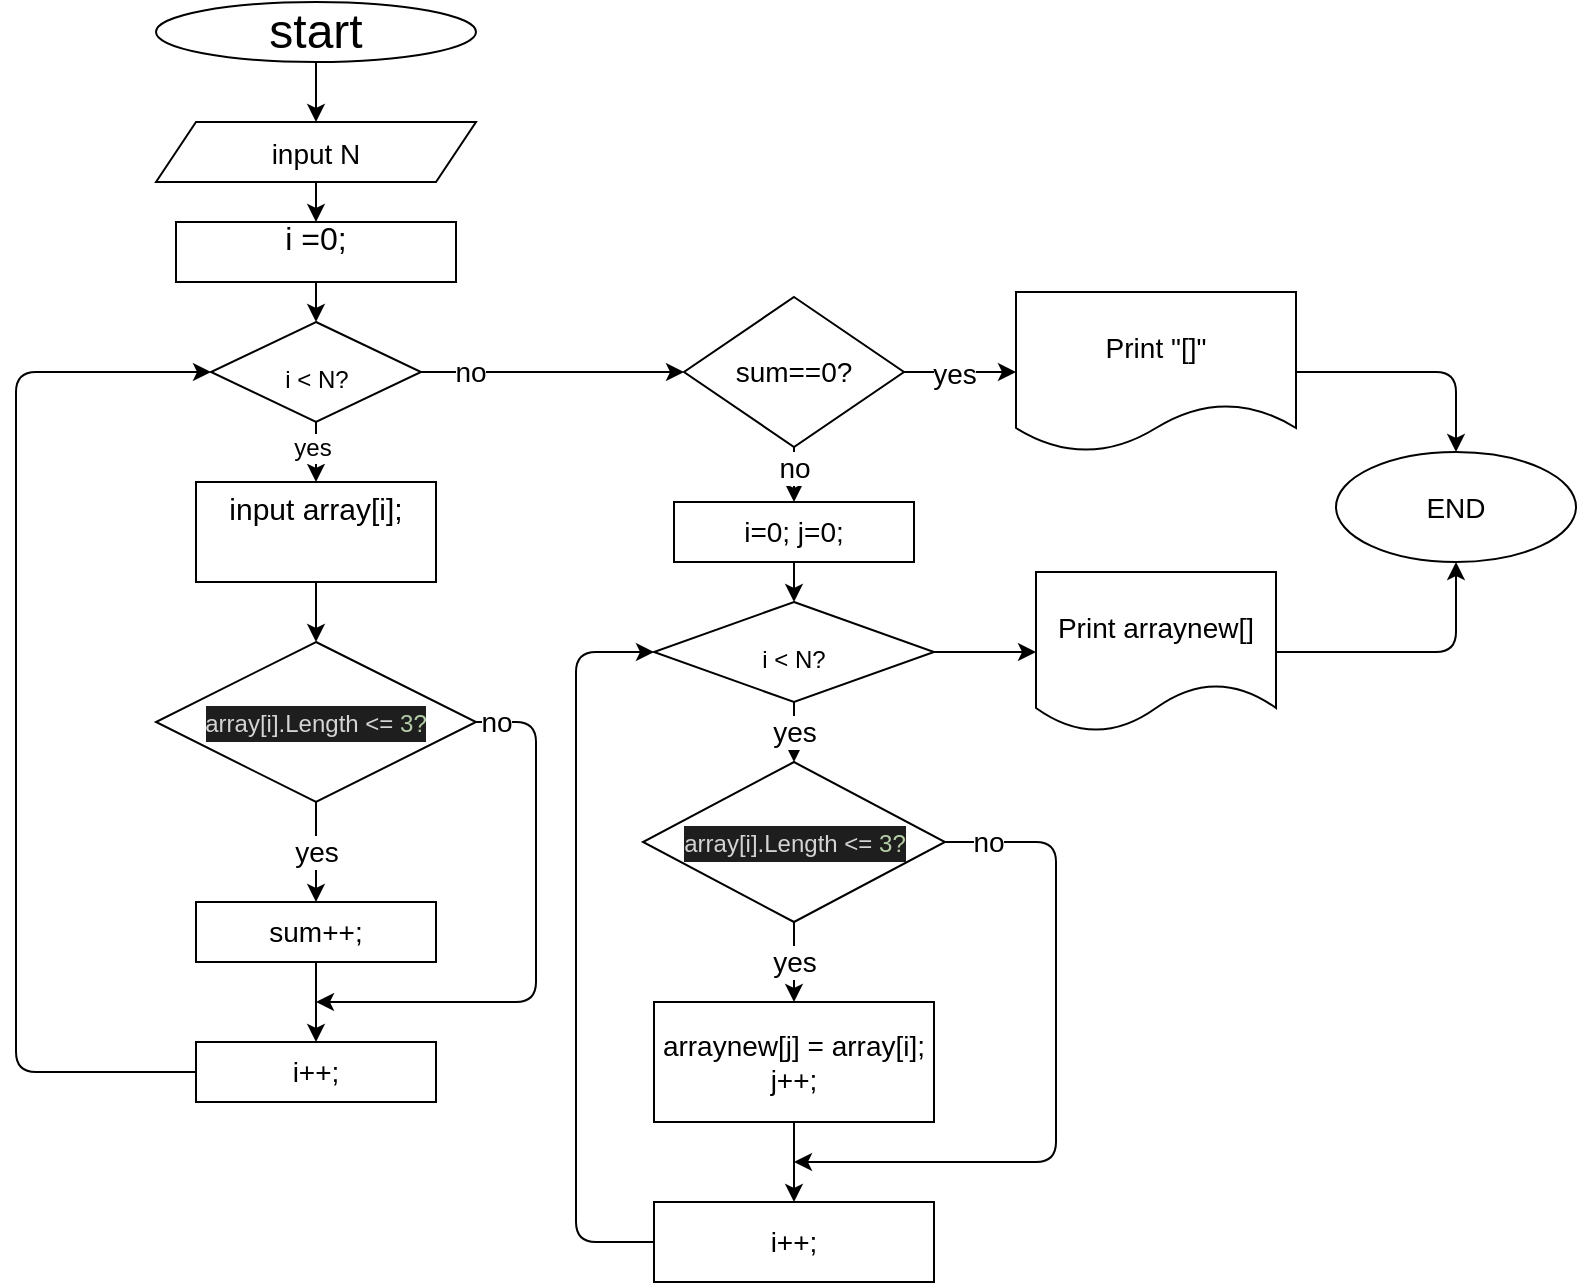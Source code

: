 <mxfile>
    <diagram id="Usutghok-qVcHO65mKV_" name="Страница 1">
        <mxGraphModel dx="467" dy="251" grid="1" gridSize="10" guides="1" tooltips="1" connect="1" arrows="1" fold="1" page="1" pageScale="1" pageWidth="827" pageHeight="1169" math="0" shadow="0">
            <root>
                <mxCell id="0"/>
                <mxCell id="1" parent="0"/>
                <mxCell id="31" value="" style="edgeStyle=none;html=1;fontSize=14;" edge="1" parent="1" source="3" target="20">
                    <mxGeometry relative="1" as="geometry"/>
                </mxCell>
                <mxCell id="3" value="&lt;font style=&quot;font-size: 24px&quot;&gt;start&lt;/font&gt;" style="ellipse;whiteSpace=wrap;html=1;" vertex="1" parent="1">
                    <mxGeometry x="150" y="10" width="160" height="30" as="geometry"/>
                </mxCell>
                <mxCell id="22" value="" style="edgeStyle=none;html=1;fontSize=12;" edge="1" parent="1" source="4" target="21">
                    <mxGeometry relative="1" as="geometry"/>
                </mxCell>
                <mxCell id="4" value="&lt;font size=&quot;3&quot;&gt;i =0;&lt;br&gt;&lt;div style=&quot;&quot;&gt;&lt;br&gt;&lt;/div&gt;&lt;/font&gt;" style="whiteSpace=wrap;html=1;fontSize=24;align=center;" vertex="1" parent="1">
                    <mxGeometry x="160" y="120" width="140" height="30" as="geometry"/>
                </mxCell>
                <mxCell id="32" value="" style="edgeStyle=none;html=1;fontSize=14;" edge="1" parent="1" source="20">
                    <mxGeometry relative="1" as="geometry">
                        <mxPoint x="230" y="120" as="targetPoint"/>
                    </mxGeometry>
                </mxCell>
                <mxCell id="20" value="&lt;font style=&quot;font-size: 14px&quot;&gt;input N&lt;/font&gt;" style="shape=parallelogram;perimeter=parallelogramPerimeter;whiteSpace=wrap;html=1;fixedSize=1;fontSize=18;" vertex="1" parent="1">
                    <mxGeometry x="150" y="70" width="160" height="30" as="geometry"/>
                </mxCell>
                <mxCell id="24" value="" style="edgeStyle=none;html=1;fontSize=12;" edge="1" parent="1" source="21" target="23">
                    <mxGeometry relative="1" as="geometry"/>
                </mxCell>
                <mxCell id="26" value="yes" style="edgeLabel;html=1;align=center;verticalAlign=middle;resizable=0;points=[];fontSize=12;" vertex="1" connectable="0" parent="24">
                    <mxGeometry x="-0.127" y="-2" relative="1" as="geometry">
                        <mxPoint as="offset"/>
                    </mxGeometry>
                </mxCell>
                <mxCell id="36" value="no" style="edgeStyle=none;html=1;fontSize=14;exitX=1;exitY=0.5;exitDx=0;exitDy=0;entryX=0;entryY=0.5;entryDx=0;entryDy=0;" edge="1" parent="1" source="21" target="49">
                    <mxGeometry x="-0.651" relative="1" as="geometry">
                        <mxPoint x="450" y="195" as="targetPoint"/>
                        <Array as="points">
                            <mxPoint x="340" y="195"/>
                        </Array>
                        <mxPoint x="1" as="offset"/>
                    </mxGeometry>
                </mxCell>
                <mxCell id="21" value="&lt;font style=&quot;font-size: 12px&quot;&gt;i &amp;lt; N?&lt;/font&gt;" style="rhombus;whiteSpace=wrap;html=1;fontSize=24;" vertex="1" parent="1">
                    <mxGeometry x="177.5" y="170" width="105" height="50" as="geometry"/>
                </mxCell>
                <mxCell id="51" value="" style="edgeStyle=none;html=1;fontFamily=Helvetica;fontSize=14;" edge="1" parent="1" source="23" target="34">
                    <mxGeometry relative="1" as="geometry"/>
                </mxCell>
                <mxCell id="23" value="&lt;font style=&quot;font-size: 15px ; line-height: 1.1&quot;&gt;input array[i];&lt;br&gt;&lt;br&gt;&lt;/font&gt;" style="whiteSpace=wrap;html=1;fontSize=24;align=center;" vertex="1" parent="1">
                    <mxGeometry x="170" y="250" width="120" height="50" as="geometry"/>
                </mxCell>
                <mxCell id="39" value="yes" style="edgeStyle=none;html=1;fontFamily=Helvetica;fontSize=14;" edge="1" parent="1" source="34" target="38">
                    <mxGeometry relative="1" as="geometry"/>
                </mxCell>
                <mxCell id="52" value="no" style="edgeStyle=none;html=1;exitX=1;exitY=0.5;exitDx=0;exitDy=0;fontFamily=Helvetica;fontSize=14;" edge="1" parent="1" source="34">
                    <mxGeometry x="-0.929" relative="1" as="geometry">
                        <mxPoint x="230" y="510" as="targetPoint"/>
                        <Array as="points">
                            <mxPoint x="340" y="370"/>
                            <mxPoint x="340" y="510"/>
                        </Array>
                        <mxPoint as="offset"/>
                    </mxGeometry>
                </mxCell>
                <mxCell id="34" value="&lt;div style=&quot;color: rgb(212 , 212 , 212) ; background-color: rgb(30 , 30 , 30) ; font-size: 12px ; line-height: 18px&quot;&gt;array[i].Length &amp;lt;= &lt;span style=&quot;color: rgb(181 , 206 , 168)&quot;&gt;3?&lt;/span&gt;&lt;/div&gt;" style="rhombus;whiteSpace=wrap;html=1;fontSize=14;rounded=0;" vertex="1" parent="1">
                    <mxGeometry x="150" y="330" width="160" height="80" as="geometry"/>
                </mxCell>
                <mxCell id="43" value="" style="edgeStyle=none;html=1;fontFamily=Helvetica;fontSize=14;" edge="1" parent="1" source="38" target="42">
                    <mxGeometry relative="1" as="geometry"/>
                </mxCell>
                <mxCell id="38" value="sum++;" style="whiteSpace=wrap;html=1;fontSize=14;rounded=0;" vertex="1" parent="1">
                    <mxGeometry x="170" y="460" width="120" height="30" as="geometry"/>
                </mxCell>
                <mxCell id="53" style="edgeStyle=none;html=1;exitX=0;exitY=0.5;exitDx=0;exitDy=0;fontFamily=Helvetica;fontSize=14;entryX=0;entryY=0.5;entryDx=0;entryDy=0;" edge="1" parent="1" source="42" target="21">
                    <mxGeometry relative="1" as="geometry">
                        <mxPoint x="80" y="260" as="targetPoint"/>
                        <Array as="points">
                            <mxPoint x="80" y="545"/>
                            <mxPoint x="80" y="380"/>
                            <mxPoint x="80" y="195"/>
                        </Array>
                    </mxGeometry>
                </mxCell>
                <mxCell id="42" value="i++;" style="whiteSpace=wrap;html=1;fontSize=14;rounded=0;" vertex="1" parent="1">
                    <mxGeometry x="170" y="530" width="120" height="30" as="geometry"/>
                </mxCell>
                <mxCell id="55" value="" style="edgeStyle=none;html=1;fontFamily=Helvetica;fontSize=14;" edge="1" parent="1" source="49" target="54">
                    <mxGeometry relative="1" as="geometry"/>
                </mxCell>
                <mxCell id="56" value="yes" style="edgeLabel;html=1;align=center;verticalAlign=middle;resizable=0;points=[];fontSize=14;fontFamily=Helvetica;" vertex="1" connectable="0" parent="55">
                    <mxGeometry x="-0.107" y="-1" relative="1" as="geometry">
                        <mxPoint as="offset"/>
                    </mxGeometry>
                </mxCell>
                <mxCell id="58" value="" style="edgeStyle=none;html=1;fontFamily=Helvetica;fontSize=14;" edge="1" parent="1" source="49" target="57">
                    <mxGeometry relative="1" as="geometry"/>
                </mxCell>
                <mxCell id="78" value="no" style="edgeLabel;html=1;align=center;verticalAlign=middle;resizable=0;points=[];fontSize=14;fontFamily=Helvetica;" vertex="1" connectable="0" parent="58">
                    <mxGeometry x="-0.309" relative="1" as="geometry">
                        <mxPoint y="1" as="offset"/>
                    </mxGeometry>
                </mxCell>
                <mxCell id="49" value="sum==0?" style="rhombus;whiteSpace=wrap;html=1;fontSize=14;rounded=0;" vertex="1" parent="1">
                    <mxGeometry x="414" y="157.5" width="110" height="75" as="geometry"/>
                </mxCell>
                <mxCell id="75" style="edgeStyle=none;html=1;exitX=1;exitY=0.5;exitDx=0;exitDy=0;entryX=0.5;entryY=0;entryDx=0;entryDy=0;fontFamily=Helvetica;fontSize=14;" edge="1" parent="1" source="54" target="74">
                    <mxGeometry relative="1" as="geometry">
                        <Array as="points">
                            <mxPoint x="800" y="195"/>
                        </Array>
                    </mxGeometry>
                </mxCell>
                <mxCell id="54" value="Print &quot;[]&quot;" style="shape=document;whiteSpace=wrap;html=1;boundedLbl=1;fontFamily=Helvetica;fontSize=14;" vertex="1" parent="1">
                    <mxGeometry x="580" y="155" width="140" height="80" as="geometry"/>
                </mxCell>
                <mxCell id="60" value="" style="edgeStyle=none;html=1;fontFamily=Helvetica;fontSize=14;" edge="1" parent="1" source="57" target="59">
                    <mxGeometry relative="1" as="geometry"/>
                </mxCell>
                <mxCell id="57" value="i=0; j=0;" style="whiteSpace=wrap;html=1;fontSize=14;rounded=0;" vertex="1" parent="1">
                    <mxGeometry x="409" y="260" width="120" height="30" as="geometry"/>
                </mxCell>
                <mxCell id="70" value="yes" style="edgeStyle=none;html=1;fontFamily=Helvetica;fontSize=14;" edge="1" parent="1" source="59" target="61">
                    <mxGeometry relative="1" as="geometry"/>
                </mxCell>
                <mxCell id="73" value="" style="edgeStyle=none;html=1;fontFamily=Helvetica;fontSize=14;" edge="1" parent="1" source="59" target="72">
                    <mxGeometry relative="1" as="geometry"/>
                </mxCell>
                <mxCell id="59" value="&lt;font style=&quot;font-size: 12px&quot;&gt;i &amp;lt; N?&lt;/font&gt;" style="rhombus;whiteSpace=wrap;html=1;fontSize=24;" vertex="1" parent="1">
                    <mxGeometry x="399" y="310" width="140" height="50" as="geometry"/>
                </mxCell>
                <mxCell id="63" value="yes" style="edgeStyle=none;html=1;fontFamily=Helvetica;fontSize=14;" edge="1" parent="1" source="61" target="62">
                    <mxGeometry relative="1" as="geometry"/>
                </mxCell>
                <mxCell id="68" style="edgeStyle=none;html=1;exitX=1;exitY=0.5;exitDx=0;exitDy=0;fontFamily=Helvetica;fontSize=14;" edge="1" parent="1" source="61">
                    <mxGeometry relative="1" as="geometry">
                        <mxPoint x="469" y="590" as="targetPoint"/>
                        <Array as="points">
                            <mxPoint x="600" y="430"/>
                            <mxPoint x="600" y="590"/>
                        </Array>
                    </mxGeometry>
                </mxCell>
                <mxCell id="69" value="no" style="edgeLabel;html=1;align=center;verticalAlign=middle;resizable=0;points=[];fontSize=14;fontFamily=Helvetica;" vertex="1" connectable="0" parent="68">
                    <mxGeometry x="-0.909" y="-3" relative="1" as="geometry">
                        <mxPoint x="5" y="-3" as="offset"/>
                    </mxGeometry>
                </mxCell>
                <mxCell id="61" value="&lt;div style=&quot;color: rgb(212 , 212 , 212) ; background-color: rgb(30 , 30 , 30) ; font-size: 12px ; line-height: 18px&quot;&gt;array[i].Length &amp;lt;= &lt;span style=&quot;color: rgb(181 , 206 , 168)&quot;&gt;3?&lt;/span&gt;&lt;/div&gt;" style="rhombus;whiteSpace=wrap;html=1;fontSize=14;rounded=0;" vertex="1" parent="1">
                    <mxGeometry x="393.5" y="390" width="151" height="80" as="geometry"/>
                </mxCell>
                <mxCell id="65" value="" style="edgeStyle=none;html=1;fontFamily=Helvetica;fontSize=14;" edge="1" parent="1" source="62" target="64">
                    <mxGeometry relative="1" as="geometry"/>
                </mxCell>
                <mxCell id="62" value="arraynew[j] = array[i];&lt;br&gt;j++;" style="whiteSpace=wrap;html=1;fontSize=14;rounded=0;" vertex="1" parent="1">
                    <mxGeometry x="399" y="510" width="140" height="60" as="geometry"/>
                </mxCell>
                <mxCell id="71" style="edgeStyle=none;html=1;exitX=0;exitY=0.5;exitDx=0;exitDy=0;entryX=0;entryY=0.5;entryDx=0;entryDy=0;fontFamily=Helvetica;fontSize=14;" edge="1" parent="1" source="64" target="59">
                    <mxGeometry relative="1" as="geometry">
                        <Array as="points">
                            <mxPoint x="360" y="630"/>
                            <mxPoint x="360" y="335"/>
                        </Array>
                    </mxGeometry>
                </mxCell>
                <mxCell id="64" value="i++;" style="whiteSpace=wrap;html=1;fontSize=14;rounded=0;" vertex="1" parent="1">
                    <mxGeometry x="399" y="610" width="140" height="40" as="geometry"/>
                </mxCell>
                <mxCell id="76" style="edgeStyle=none;html=1;exitX=1;exitY=0.5;exitDx=0;exitDy=0;entryX=0.5;entryY=1;entryDx=0;entryDy=0;fontFamily=Helvetica;fontSize=14;" edge="1" parent="1" source="72" target="74">
                    <mxGeometry relative="1" as="geometry">
                        <Array as="points">
                            <mxPoint x="800" y="335"/>
                        </Array>
                    </mxGeometry>
                </mxCell>
                <mxCell id="72" value="Print arraynew[]" style="shape=document;whiteSpace=wrap;html=1;boundedLbl=1;fontFamily=Helvetica;fontSize=14;" vertex="1" parent="1">
                    <mxGeometry x="590" y="295" width="120" height="80" as="geometry"/>
                </mxCell>
                <mxCell id="74" value="END" style="ellipse;whiteSpace=wrap;html=1;fontFamily=Helvetica;fontSize=14;" vertex="1" parent="1">
                    <mxGeometry x="740" y="235" width="120" height="55" as="geometry"/>
                </mxCell>
            </root>
        </mxGraphModel>
    </diagram>
</mxfile>